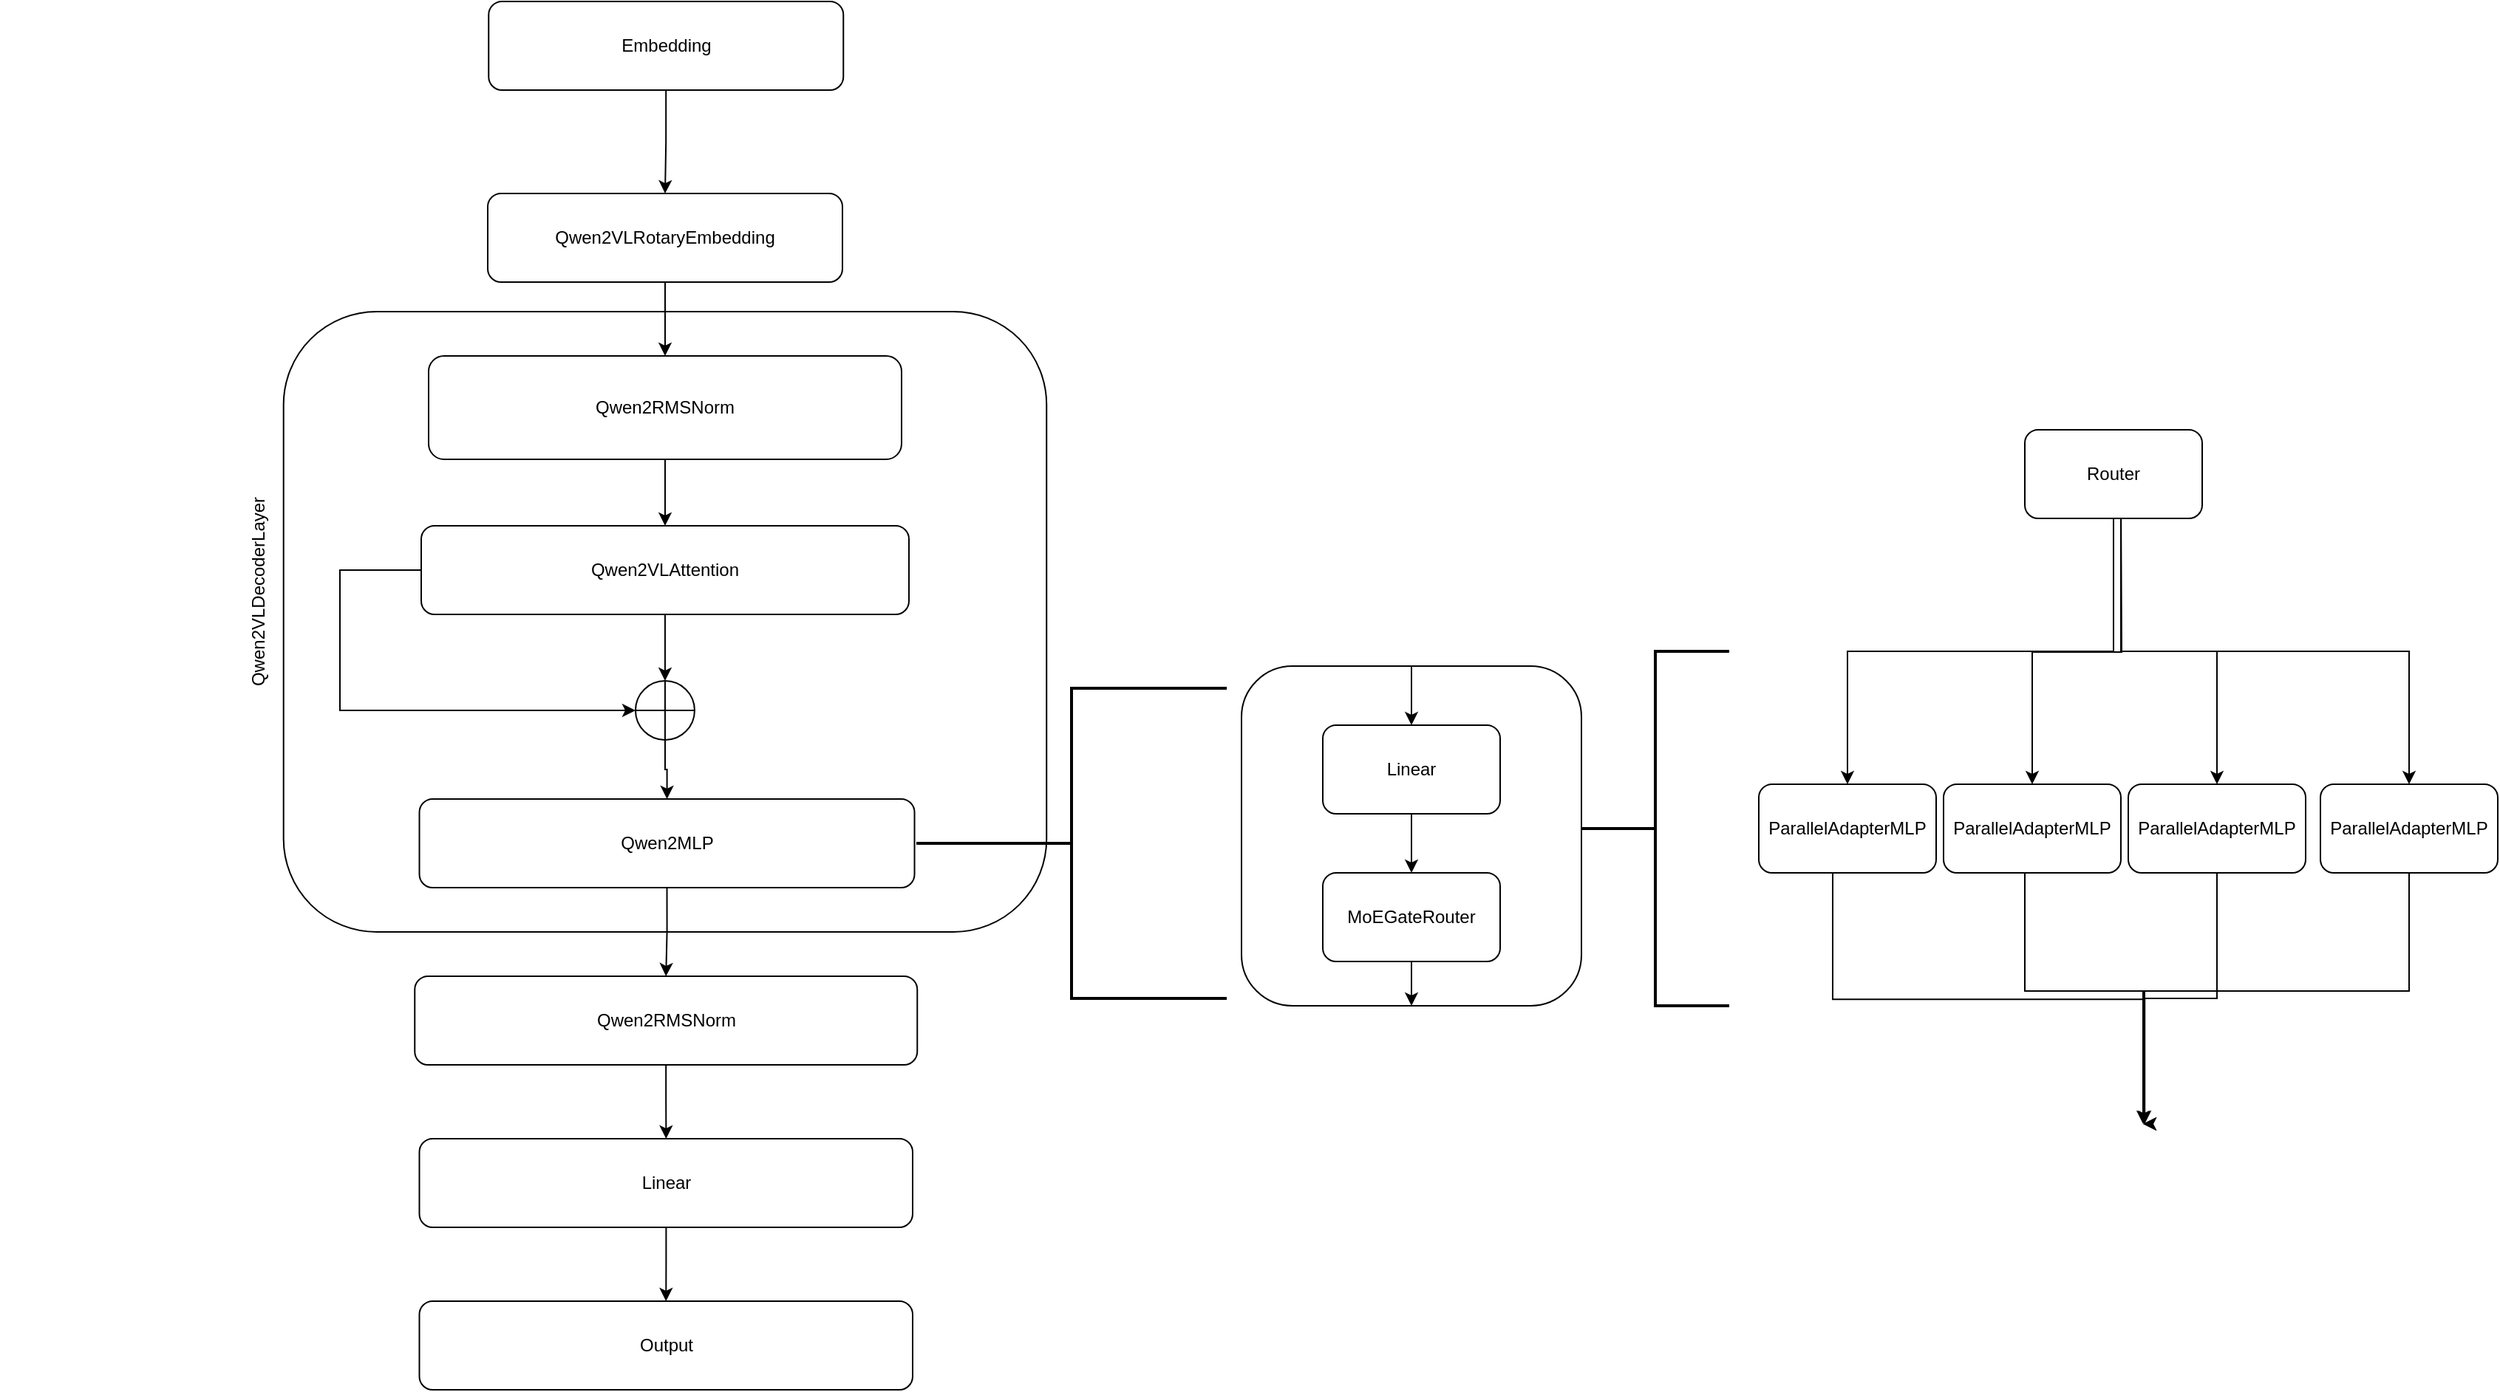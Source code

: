 <mxfile version="26.2.14">
  <diagram name="Page-1" id="THSSDWueWtSCtX9Tx5Xp">
    <mxGraphModel dx="2484" dy="830" grid="1" gridSize="10" guides="1" tooltips="1" connect="1" arrows="1" fold="1" page="1" pageScale="1" pageWidth="850" pageHeight="1100" math="0" shadow="0">
      <root>
        <mxCell id="0" />
        <mxCell id="1" parent="0" />
        <mxCell id="tpF9TqGOwknZqEcBmdI6-47" value="" style="rounded=1;whiteSpace=wrap;html=1;" vertex="1" parent="1">
          <mxGeometry x="-228.15" y="420" width="516.26" height="420" as="geometry" />
        </mxCell>
        <mxCell id="tpF9TqGOwknZqEcBmdI6-3" value="" style="edgeStyle=orthogonalEdgeStyle;rounded=0;orthogonalLoop=1;jettySize=auto;html=1;" edge="1" parent="1" source="tpF9TqGOwknZqEcBmdI6-6" target="tpF9TqGOwknZqEcBmdI6-2">
          <mxGeometry relative="1" as="geometry" />
        </mxCell>
        <mxCell id="tpF9TqGOwknZqEcBmdI6-1" value="Embedding" style="rounded=1;whiteSpace=wrap;html=1;" vertex="1" parent="1">
          <mxGeometry x="-89.37" y="210" width="240" height="60" as="geometry" />
        </mxCell>
        <mxCell id="tpF9TqGOwknZqEcBmdI6-10" value="" style="edgeStyle=orthogonalEdgeStyle;rounded=0;orthogonalLoop=1;jettySize=auto;html=1;" edge="1" parent="1" source="tpF9TqGOwknZqEcBmdI6-2" target="tpF9TqGOwknZqEcBmdI6-9">
          <mxGeometry relative="1" as="geometry" />
        </mxCell>
        <mxCell id="tpF9TqGOwknZqEcBmdI6-2" value="Qwen2RMSNorm" style="whiteSpace=wrap;html=1;rounded=1;" vertex="1" parent="1">
          <mxGeometry x="-130" y="450" width="320" height="70" as="geometry" />
        </mxCell>
        <mxCell id="tpF9TqGOwknZqEcBmdI6-7" value="" style="edgeStyle=orthogonalEdgeStyle;rounded=0;orthogonalLoop=1;jettySize=auto;html=1;" edge="1" parent="1" source="tpF9TqGOwknZqEcBmdI6-1" target="tpF9TqGOwknZqEcBmdI6-6">
          <mxGeometry relative="1" as="geometry">
            <mxPoint x="30" y="200" as="sourcePoint" />
            <mxPoint x="30" y="390" as="targetPoint" />
          </mxGeometry>
        </mxCell>
        <mxCell id="tpF9TqGOwknZqEcBmdI6-6" value="Qwen2VLRotaryEmbedding" style="rounded=1;whiteSpace=wrap;html=1;" vertex="1" parent="1">
          <mxGeometry x="-90" y="340" width="240" height="60" as="geometry" />
        </mxCell>
        <mxCell id="tpF9TqGOwknZqEcBmdI6-29" style="edgeStyle=orthogonalEdgeStyle;rounded=0;orthogonalLoop=1;jettySize=auto;html=1;entryX=0.5;entryY=0;entryDx=0;entryDy=0;entryPerimeter=0;" edge="1" parent="1" source="tpF9TqGOwknZqEcBmdI6-9" target="tpF9TqGOwknZqEcBmdI6-43">
          <mxGeometry relative="1" as="geometry">
            <mxPoint x="30" y="680" as="targetPoint" />
          </mxGeometry>
        </mxCell>
        <mxCell id="tpF9TqGOwknZqEcBmdI6-46" style="edgeStyle=orthogonalEdgeStyle;rounded=0;orthogonalLoop=1;jettySize=auto;html=1;entryX=0;entryY=0.5;entryDx=0;entryDy=0;entryPerimeter=0;" edge="1" parent="1" source="tpF9TqGOwknZqEcBmdI6-9" target="tpF9TqGOwknZqEcBmdI6-43">
          <mxGeometry relative="1" as="geometry">
            <mxPoint x="-220" y="710" as="targetPoint" />
            <Array as="points">
              <mxPoint x="-190" y="595" />
              <mxPoint x="-190" y="690" />
            </Array>
          </mxGeometry>
        </mxCell>
        <mxCell id="tpF9TqGOwknZqEcBmdI6-9" value="Qwen2VLAttention" style="whiteSpace=wrap;html=1;rounded=1;" vertex="1" parent="1">
          <mxGeometry x="-135" y="565" width="330" height="60" as="geometry" />
        </mxCell>
        <mxCell id="tpF9TqGOwknZqEcBmdI6-31" value="" style="edgeStyle=orthogonalEdgeStyle;rounded=0;orthogonalLoop=1;jettySize=auto;html=1;exitX=0.5;exitY=1;exitDx=0;exitDy=0;" edge="1" parent="1" source="tpF9TqGOwknZqEcBmdI6-28" target="tpF9TqGOwknZqEcBmdI6-30">
          <mxGeometry relative="1" as="geometry">
            <mxPoint x="30" y="820" as="sourcePoint" />
          </mxGeometry>
        </mxCell>
        <mxCell id="tpF9TqGOwknZqEcBmdI6-28" value="Qwen2MLP" style="rounded=1;whiteSpace=wrap;html=1;" vertex="1" parent="1">
          <mxGeometry x="-136.24" y="750" width="335" height="60" as="geometry" />
        </mxCell>
        <mxCell id="tpF9TqGOwknZqEcBmdI6-33" value="" style="edgeStyle=orthogonalEdgeStyle;rounded=0;orthogonalLoop=1;jettySize=auto;html=1;" edge="1" parent="1" source="tpF9TqGOwknZqEcBmdI6-30" target="tpF9TqGOwknZqEcBmdI6-32">
          <mxGeometry relative="1" as="geometry" />
        </mxCell>
        <mxCell id="tpF9TqGOwknZqEcBmdI6-30" value="Qwen2RMSNorm" style="whiteSpace=wrap;html=1;rounded=1;" vertex="1" parent="1">
          <mxGeometry x="-139.37" y="870" width="340" height="60" as="geometry" />
        </mxCell>
        <mxCell id="tpF9TqGOwknZqEcBmdI6-35" value="" style="edgeStyle=orthogonalEdgeStyle;rounded=0;orthogonalLoop=1;jettySize=auto;html=1;entryX=0.5;entryY=0;entryDx=0;entryDy=0;" edge="1" parent="1" source="tpF9TqGOwknZqEcBmdI6-32" target="tpF9TqGOwknZqEcBmdI6-36">
          <mxGeometry relative="1" as="geometry">
            <mxPoint x="30" y="1170" as="targetPoint" />
          </mxGeometry>
        </mxCell>
        <mxCell id="tpF9TqGOwknZqEcBmdI6-32" value="Linear" style="whiteSpace=wrap;html=1;rounded=1;" vertex="1" parent="1">
          <mxGeometry x="-136.25" y="980" width="333.75" height="60" as="geometry" />
        </mxCell>
        <mxCell id="tpF9TqGOwknZqEcBmdI6-36" value="Output" style="whiteSpace=wrap;html=1;rounded=1;" vertex="1" parent="1">
          <mxGeometry x="-136.25" y="1090" width="333.75" height="60" as="geometry" />
        </mxCell>
        <mxCell id="tpF9TqGOwknZqEcBmdI6-39" value="" style="group" vertex="1" connectable="0" parent="1">
          <mxGeometry x="770" y="500" width="500" height="470.66" as="geometry" />
        </mxCell>
        <mxCell id="tpF9TqGOwknZqEcBmdI6-15" value="" style="edgeStyle=orthogonalEdgeStyle;rounded=0;orthogonalLoop=1;jettySize=auto;html=1;entryX=0.5;entryY=0;entryDx=0;entryDy=0;" edge="1" parent="tpF9TqGOwknZqEcBmdI6-39" target="tpF9TqGOwknZqEcBmdI6-14">
          <mxGeometry relative="1" as="geometry">
            <mxPoint x="250" y="60" as="sourcePoint" />
            <mxPoint x="60" y="240" as="targetPoint" />
            <Array as="points">
              <mxPoint x="240" y="60" />
              <mxPoint x="240" y="150" />
              <mxPoint x="60" y="150" />
            </Array>
          </mxGeometry>
        </mxCell>
        <mxCell id="tpF9TqGOwknZqEcBmdI6-16" style="edgeStyle=orthogonalEdgeStyle;rounded=0;orthogonalLoop=1;jettySize=auto;html=1;entryX=0.5;entryY=0;entryDx=0;entryDy=0;" edge="1" parent="tpF9TqGOwknZqEcBmdI6-39" target="tpF9TqGOwknZqEcBmdI6-18">
          <mxGeometry relative="1" as="geometry">
            <mxPoint x="245" y="240" as="targetPoint" />
            <mxPoint x="245.029" y="60" as="sourcePoint" />
          </mxGeometry>
        </mxCell>
        <mxCell id="tpF9TqGOwknZqEcBmdI6-20" style="edgeStyle=orthogonalEdgeStyle;rounded=0;orthogonalLoop=1;jettySize=auto;html=1;entryX=0.5;entryY=0;entryDx=0;entryDy=0;" edge="1" parent="tpF9TqGOwknZqEcBmdI6-39" target="tpF9TqGOwknZqEcBmdI6-19">
          <mxGeometry relative="1" as="geometry">
            <mxPoint x="245.029" y="60" as="sourcePoint" />
            <Array as="points">
              <mxPoint x="245" y="150" />
              <mxPoint x="310" y="150" />
            </Array>
          </mxGeometry>
        </mxCell>
        <mxCell id="tpF9TqGOwknZqEcBmdI6-22" style="edgeStyle=orthogonalEdgeStyle;rounded=0;orthogonalLoop=1;jettySize=auto;html=1;" edge="1" parent="tpF9TqGOwknZqEcBmdI6-39" target="tpF9TqGOwknZqEcBmdI6-21">
          <mxGeometry relative="1" as="geometry">
            <mxPoint x="245.029" y="60" as="sourcePoint" />
            <Array as="points">
              <mxPoint x="245" y="150" />
              <mxPoint x="440" y="150" />
            </Array>
          </mxGeometry>
        </mxCell>
        <mxCell id="tpF9TqGOwknZqEcBmdI6-24" style="edgeStyle=orthogonalEdgeStyle;rounded=0;orthogonalLoop=1;jettySize=auto;html=1;exitX=0.416;exitY=0.989;exitDx=0;exitDy=0;exitPerimeter=0;" edge="1" parent="tpF9TqGOwknZqEcBmdI6-39">
          <mxGeometry relative="1" as="geometry">
            <mxPoint x="261.1" y="470" as="targetPoint" />
            <mxPoint x="50.02" y="300.0" as="sourcePoint" />
            <Array as="points">
              <mxPoint x="50.1" y="385.66" />
              <mxPoint x="261.1" y="385.66" />
              <mxPoint x="261.1" y="470.66" />
            </Array>
          </mxGeometry>
        </mxCell>
        <mxCell id="tpF9TqGOwknZqEcBmdI6-14" value="ParallelAdapterMLP" style="whiteSpace=wrap;html=1;rounded=1;" vertex="1" parent="tpF9TqGOwknZqEcBmdI6-39">
          <mxGeometry y="240" width="120" height="60" as="geometry" />
        </mxCell>
        <mxCell id="tpF9TqGOwknZqEcBmdI6-25" style="edgeStyle=orthogonalEdgeStyle;rounded=0;orthogonalLoop=1;jettySize=auto;html=1;" edge="1" parent="tpF9TqGOwknZqEcBmdI6-39" source="tpF9TqGOwknZqEcBmdI6-18">
          <mxGeometry relative="1" as="geometry">
            <mxPoint x="260" y="470" as="targetPoint" />
            <Array as="points">
              <mxPoint x="180" y="380" />
              <mxPoint x="260" y="380" />
            </Array>
          </mxGeometry>
        </mxCell>
        <mxCell id="tpF9TqGOwknZqEcBmdI6-18" value="ParallelAdapterMLP" style="rounded=1;whiteSpace=wrap;html=1;" vertex="1" parent="tpF9TqGOwknZqEcBmdI6-39">
          <mxGeometry x="125" y="240" width="120" height="60" as="geometry" />
        </mxCell>
        <mxCell id="tpF9TqGOwknZqEcBmdI6-26" style="edgeStyle=orthogonalEdgeStyle;rounded=0;orthogonalLoop=1;jettySize=auto;html=1;" edge="1" parent="tpF9TqGOwknZqEcBmdI6-39" source="tpF9TqGOwknZqEcBmdI6-19">
          <mxGeometry relative="1" as="geometry">
            <mxPoint x="260" y="470" as="targetPoint" />
            <Array as="points">
              <mxPoint x="310" y="385" />
              <mxPoint x="261" y="385" />
              <mxPoint x="261" y="470" />
              <mxPoint x="260" y="470" />
            </Array>
          </mxGeometry>
        </mxCell>
        <mxCell id="tpF9TqGOwknZqEcBmdI6-19" value="ParallelAdapterMLP" style="whiteSpace=wrap;html=1;rounded=1;" vertex="1" parent="tpF9TqGOwknZqEcBmdI6-39">
          <mxGeometry x="250" y="240" width="120" height="60" as="geometry" />
        </mxCell>
        <mxCell id="tpF9TqGOwknZqEcBmdI6-27" style="edgeStyle=orthogonalEdgeStyle;rounded=0;orthogonalLoop=1;jettySize=auto;html=1;" edge="1" parent="tpF9TqGOwknZqEcBmdI6-39" source="tpF9TqGOwknZqEcBmdI6-21">
          <mxGeometry relative="1" as="geometry">
            <mxPoint x="260" y="470" as="targetPoint" />
            <Array as="points">
              <mxPoint x="440" y="380" />
              <mxPoint x="261" y="380" />
              <mxPoint x="261" y="470" />
            </Array>
          </mxGeometry>
        </mxCell>
        <mxCell id="tpF9TqGOwknZqEcBmdI6-21" value="ParallelAdapterMLP" style="whiteSpace=wrap;html=1;rounded=1;" vertex="1" parent="tpF9TqGOwknZqEcBmdI6-39">
          <mxGeometry x="380" y="240" width="120" height="60" as="geometry" />
        </mxCell>
        <mxCell id="tpF9TqGOwknZqEcBmdI6-23" value="Router" style="whiteSpace=wrap;html=1;rounded=1;" vertex="1" parent="tpF9TqGOwknZqEcBmdI6-39">
          <mxGeometry x="180" width="120" height="60" as="geometry" />
        </mxCell>
        <mxCell id="tpF9TqGOwknZqEcBmdI6-44" style="edgeStyle=orthogonalEdgeStyle;rounded=0;orthogonalLoop=1;jettySize=auto;html=1;" edge="1" parent="1" source="tpF9TqGOwknZqEcBmdI6-43" target="tpF9TqGOwknZqEcBmdI6-28">
          <mxGeometry relative="1" as="geometry" />
        </mxCell>
        <mxCell id="tpF9TqGOwknZqEcBmdI6-43" value="" style="verticalLabelPosition=bottom;verticalAlign=top;html=1;shape=mxgraph.flowchart.summing_function;" vertex="1" parent="1">
          <mxGeometry x="9.98" y="670" width="40" height="40" as="geometry" />
        </mxCell>
        <mxCell id="tpF9TqGOwknZqEcBmdI6-48" value="&lt;div style=&quot;background-color: rgb(31, 31, 31); line-height: 19px; color: rgb(204, 204, 204);&quot;&gt;&lt;br&gt;&lt;/div&gt;" style="text;html=1;align=center;verticalAlign=middle;resizable=0;points=[];autosize=1;strokeColor=none;fillColor=none;" vertex="1" parent="1">
          <mxGeometry x="-420" y="598" width="20" height="30" as="geometry" />
        </mxCell>
        <mxCell id="tpF9TqGOwknZqEcBmdI6-49" value="Qwen2VLDecoderLayer" style="text;html=1;align=center;verticalAlign=middle;resizable=0;points=[];autosize=1;strokeColor=none;fillColor=none;rotation=-90;" vertex="1" parent="1">
          <mxGeometry x="-320" y="595" width="150" height="30" as="geometry" />
        </mxCell>
        <mxCell id="tpF9TqGOwknZqEcBmdI6-52" value="" style="group" vertex="1" connectable="0" parent="1">
          <mxGeometry x="420" y="660" width="230" height="230" as="geometry" />
        </mxCell>
        <mxCell id="tpF9TqGOwknZqEcBmdI6-50" value="" style="rounded=1;whiteSpace=wrap;html=1;" vertex="1" parent="tpF9TqGOwknZqEcBmdI6-52">
          <mxGeometry width="230" height="230" as="geometry" />
        </mxCell>
        <mxCell id="tpF9TqGOwknZqEcBmdI6-13" value="" style="edgeStyle=orthogonalEdgeStyle;rounded=0;orthogonalLoop=1;jettySize=auto;html=1;" edge="1" parent="tpF9TqGOwknZqEcBmdI6-52" source="tpF9TqGOwknZqEcBmdI6-8" target="tpF9TqGOwknZqEcBmdI6-12">
          <mxGeometry relative="1" as="geometry" />
        </mxCell>
        <mxCell id="tpF9TqGOwknZqEcBmdI6-8" value="Linear" style="rounded=1;whiteSpace=wrap;html=1;" vertex="1" parent="tpF9TqGOwknZqEcBmdI6-52">
          <mxGeometry x="55" y="40" width="120" height="60" as="geometry" />
        </mxCell>
        <mxCell id="tpF9TqGOwknZqEcBmdI6-12" value="MoEGateRouter" style="whiteSpace=wrap;html=1;rounded=1;" vertex="1" parent="tpF9TqGOwknZqEcBmdI6-52">
          <mxGeometry x="55" y="140" width="120" height="60" as="geometry" />
        </mxCell>
        <mxCell id="tpF9TqGOwknZqEcBmdI6-40" value="" style="endArrow=classic;html=1;rounded=0;exitX=0.5;exitY=1;exitDx=0;exitDy=0;" edge="1" parent="tpF9TqGOwknZqEcBmdI6-52" source="tpF9TqGOwknZqEcBmdI6-12">
          <mxGeometry width="50" height="50" relative="1" as="geometry">
            <mxPoint x="130" y="430" as="sourcePoint" />
            <mxPoint x="115" y="230" as="targetPoint" />
          </mxGeometry>
        </mxCell>
        <mxCell id="tpF9TqGOwknZqEcBmdI6-41" value="" style="endArrow=classic;html=1;rounded=0;entryX=0.5;entryY=0;entryDx=0;entryDy=0;" edge="1" parent="tpF9TqGOwknZqEcBmdI6-52" target="tpF9TqGOwknZqEcBmdI6-8">
          <mxGeometry width="50" height="50" relative="1" as="geometry">
            <mxPoint x="115" as="sourcePoint" />
            <mxPoint x="114" y="30" as="targetPoint" />
          </mxGeometry>
        </mxCell>
        <mxCell id="tpF9TqGOwknZqEcBmdI6-54" value="" style="strokeWidth=2;html=1;shape=mxgraph.flowchart.annotation_2;align=left;labelPosition=right;pointerEvents=1;" vertex="1" parent="1">
          <mxGeometry x="200" y="675" width="210" height="210" as="geometry" />
        </mxCell>
        <mxCell id="tpF9TqGOwknZqEcBmdI6-56" value="" style="strokeWidth=2;html=1;shape=mxgraph.flowchart.annotation_2;align=left;labelPosition=right;pointerEvents=1;" vertex="1" parent="1">
          <mxGeometry x="650" y="650" width="100" height="240" as="geometry" />
        </mxCell>
      </root>
    </mxGraphModel>
  </diagram>
</mxfile>
